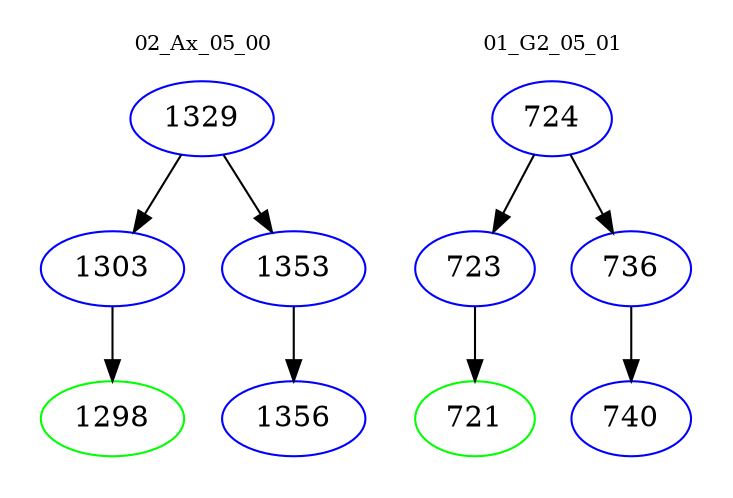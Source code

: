 digraph{
subgraph cluster_0 {
color = white
label = "02_Ax_05_00";
fontsize=10;
T0_1329 [label="1329", color="blue"]
T0_1329 -> T0_1303 [color="black"]
T0_1303 [label="1303", color="blue"]
T0_1303 -> T0_1298 [color="black"]
T0_1298 [label="1298", color="green"]
T0_1329 -> T0_1353 [color="black"]
T0_1353 [label="1353", color="blue"]
T0_1353 -> T0_1356 [color="black"]
T0_1356 [label="1356", color="blue"]
}
subgraph cluster_1 {
color = white
label = "01_G2_05_01";
fontsize=10;
T1_724 [label="724", color="blue"]
T1_724 -> T1_723 [color="black"]
T1_723 [label="723", color="blue"]
T1_723 -> T1_721 [color="black"]
T1_721 [label="721", color="green"]
T1_724 -> T1_736 [color="black"]
T1_736 [label="736", color="blue"]
T1_736 -> T1_740 [color="black"]
T1_740 [label="740", color="blue"]
}
}
